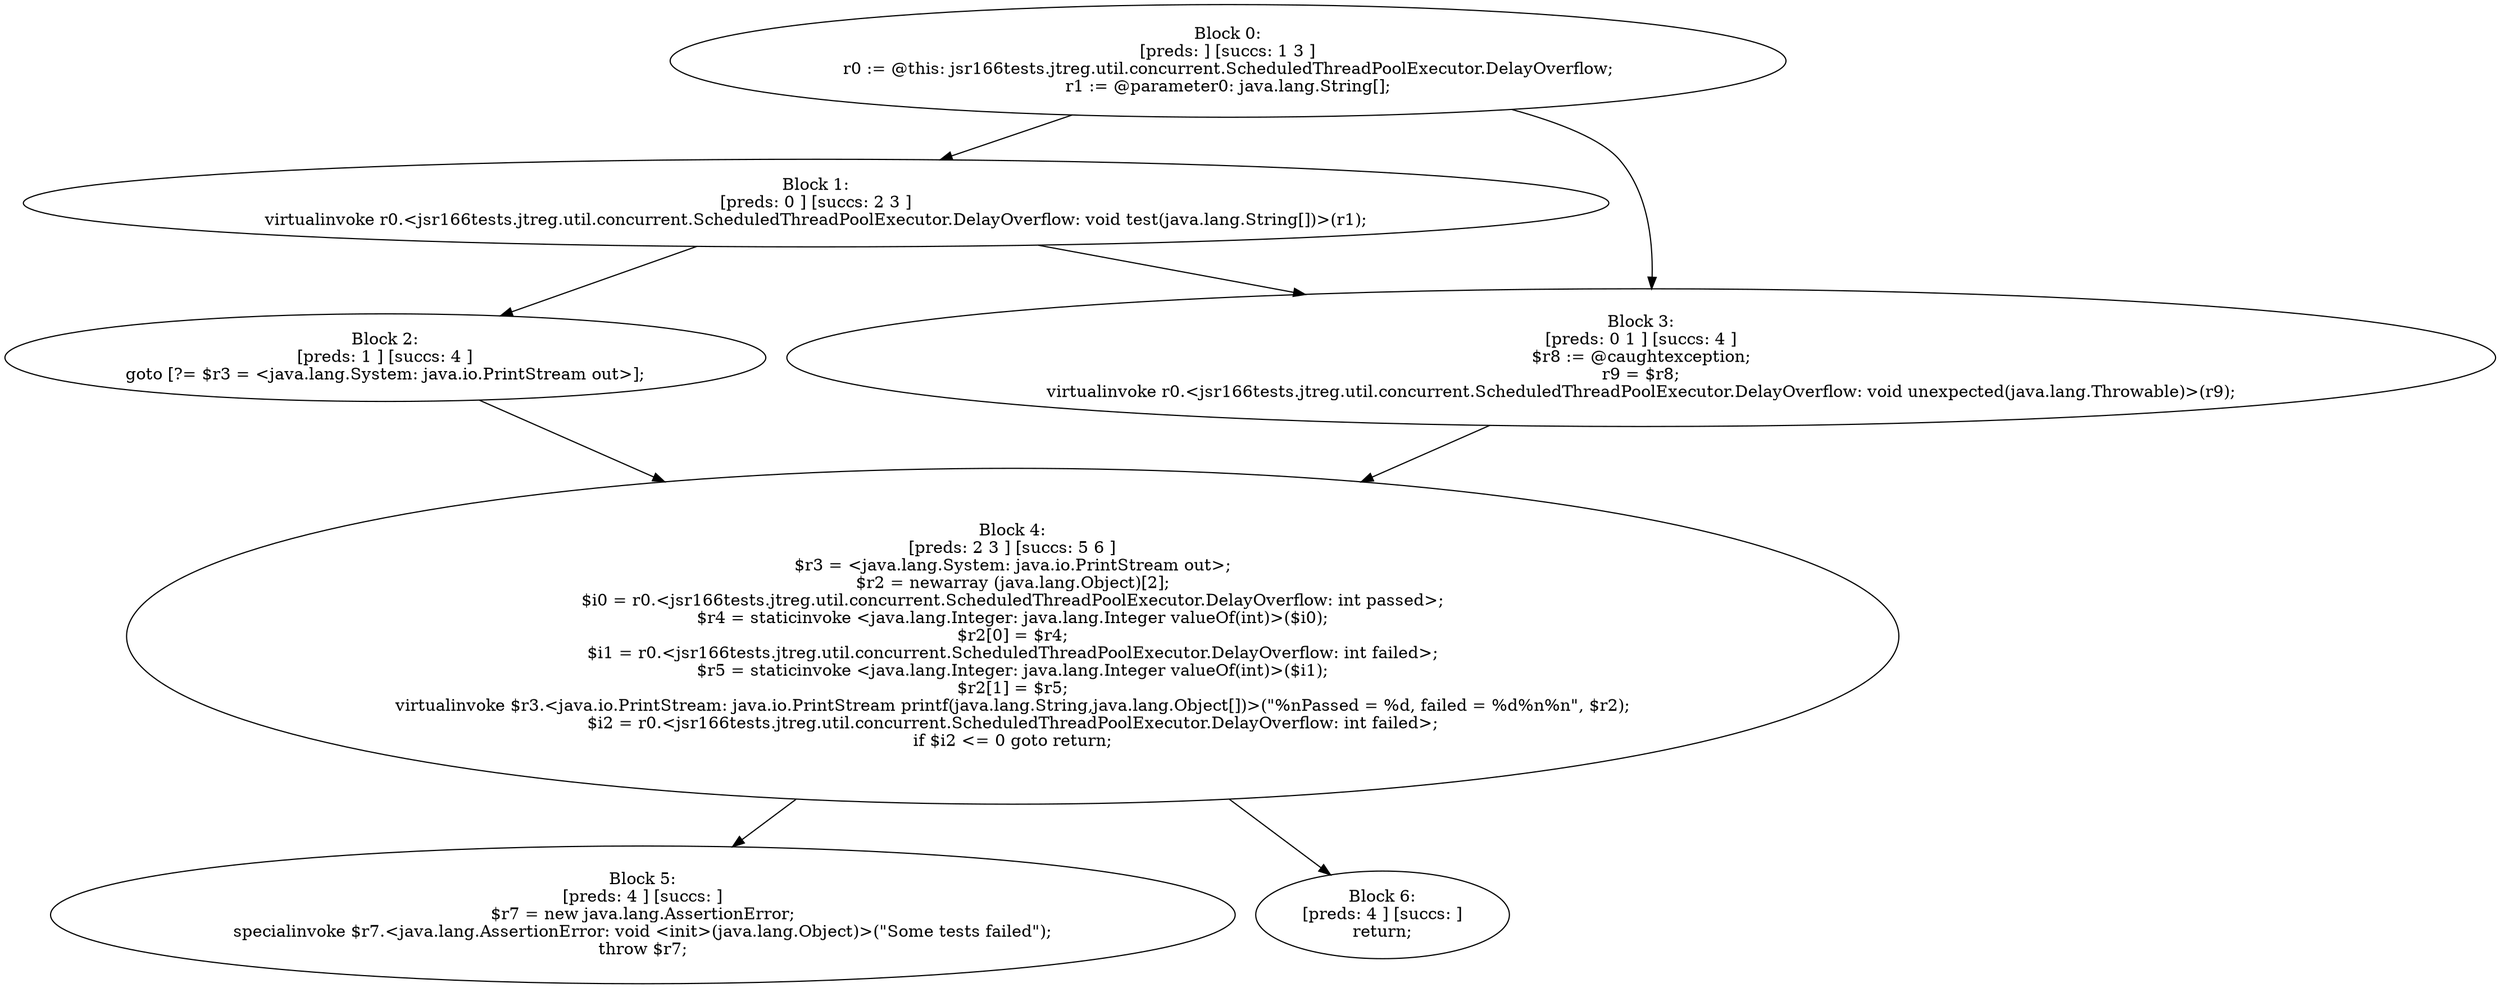 digraph "unitGraph" {
    "Block 0:
[preds: ] [succs: 1 3 ]
r0 := @this: jsr166tests.jtreg.util.concurrent.ScheduledThreadPoolExecutor.DelayOverflow;
r1 := @parameter0: java.lang.String[];
"
    "Block 1:
[preds: 0 ] [succs: 2 3 ]
virtualinvoke r0.<jsr166tests.jtreg.util.concurrent.ScheduledThreadPoolExecutor.DelayOverflow: void test(java.lang.String[])>(r1);
"
    "Block 2:
[preds: 1 ] [succs: 4 ]
goto [?= $r3 = <java.lang.System: java.io.PrintStream out>];
"
    "Block 3:
[preds: 0 1 ] [succs: 4 ]
$r8 := @caughtexception;
r9 = $r8;
virtualinvoke r0.<jsr166tests.jtreg.util.concurrent.ScheduledThreadPoolExecutor.DelayOverflow: void unexpected(java.lang.Throwable)>(r9);
"
    "Block 4:
[preds: 2 3 ] [succs: 5 6 ]
$r3 = <java.lang.System: java.io.PrintStream out>;
$r2 = newarray (java.lang.Object)[2];
$i0 = r0.<jsr166tests.jtreg.util.concurrent.ScheduledThreadPoolExecutor.DelayOverflow: int passed>;
$r4 = staticinvoke <java.lang.Integer: java.lang.Integer valueOf(int)>($i0);
$r2[0] = $r4;
$i1 = r0.<jsr166tests.jtreg.util.concurrent.ScheduledThreadPoolExecutor.DelayOverflow: int failed>;
$r5 = staticinvoke <java.lang.Integer: java.lang.Integer valueOf(int)>($i1);
$r2[1] = $r5;
virtualinvoke $r3.<java.io.PrintStream: java.io.PrintStream printf(java.lang.String,java.lang.Object[])>(\"%nPassed = %d, failed = %d%n%n\", $r2);
$i2 = r0.<jsr166tests.jtreg.util.concurrent.ScheduledThreadPoolExecutor.DelayOverflow: int failed>;
if $i2 <= 0 goto return;
"
    "Block 5:
[preds: 4 ] [succs: ]
$r7 = new java.lang.AssertionError;
specialinvoke $r7.<java.lang.AssertionError: void <init>(java.lang.Object)>(\"Some tests failed\");
throw $r7;
"
    "Block 6:
[preds: 4 ] [succs: ]
return;
"
    "Block 0:
[preds: ] [succs: 1 3 ]
r0 := @this: jsr166tests.jtreg.util.concurrent.ScheduledThreadPoolExecutor.DelayOverflow;
r1 := @parameter0: java.lang.String[];
"->"Block 1:
[preds: 0 ] [succs: 2 3 ]
virtualinvoke r0.<jsr166tests.jtreg.util.concurrent.ScheduledThreadPoolExecutor.DelayOverflow: void test(java.lang.String[])>(r1);
";
    "Block 0:
[preds: ] [succs: 1 3 ]
r0 := @this: jsr166tests.jtreg.util.concurrent.ScheduledThreadPoolExecutor.DelayOverflow;
r1 := @parameter0: java.lang.String[];
"->"Block 3:
[preds: 0 1 ] [succs: 4 ]
$r8 := @caughtexception;
r9 = $r8;
virtualinvoke r0.<jsr166tests.jtreg.util.concurrent.ScheduledThreadPoolExecutor.DelayOverflow: void unexpected(java.lang.Throwable)>(r9);
";
    "Block 1:
[preds: 0 ] [succs: 2 3 ]
virtualinvoke r0.<jsr166tests.jtreg.util.concurrent.ScheduledThreadPoolExecutor.DelayOverflow: void test(java.lang.String[])>(r1);
"->"Block 2:
[preds: 1 ] [succs: 4 ]
goto [?= $r3 = <java.lang.System: java.io.PrintStream out>];
";
    "Block 1:
[preds: 0 ] [succs: 2 3 ]
virtualinvoke r0.<jsr166tests.jtreg.util.concurrent.ScheduledThreadPoolExecutor.DelayOverflow: void test(java.lang.String[])>(r1);
"->"Block 3:
[preds: 0 1 ] [succs: 4 ]
$r8 := @caughtexception;
r9 = $r8;
virtualinvoke r0.<jsr166tests.jtreg.util.concurrent.ScheduledThreadPoolExecutor.DelayOverflow: void unexpected(java.lang.Throwable)>(r9);
";
    "Block 2:
[preds: 1 ] [succs: 4 ]
goto [?= $r3 = <java.lang.System: java.io.PrintStream out>];
"->"Block 4:
[preds: 2 3 ] [succs: 5 6 ]
$r3 = <java.lang.System: java.io.PrintStream out>;
$r2 = newarray (java.lang.Object)[2];
$i0 = r0.<jsr166tests.jtreg.util.concurrent.ScheduledThreadPoolExecutor.DelayOverflow: int passed>;
$r4 = staticinvoke <java.lang.Integer: java.lang.Integer valueOf(int)>($i0);
$r2[0] = $r4;
$i1 = r0.<jsr166tests.jtreg.util.concurrent.ScheduledThreadPoolExecutor.DelayOverflow: int failed>;
$r5 = staticinvoke <java.lang.Integer: java.lang.Integer valueOf(int)>($i1);
$r2[1] = $r5;
virtualinvoke $r3.<java.io.PrintStream: java.io.PrintStream printf(java.lang.String,java.lang.Object[])>(\"%nPassed = %d, failed = %d%n%n\", $r2);
$i2 = r0.<jsr166tests.jtreg.util.concurrent.ScheduledThreadPoolExecutor.DelayOverflow: int failed>;
if $i2 <= 0 goto return;
";
    "Block 3:
[preds: 0 1 ] [succs: 4 ]
$r8 := @caughtexception;
r9 = $r8;
virtualinvoke r0.<jsr166tests.jtreg.util.concurrent.ScheduledThreadPoolExecutor.DelayOverflow: void unexpected(java.lang.Throwable)>(r9);
"->"Block 4:
[preds: 2 3 ] [succs: 5 6 ]
$r3 = <java.lang.System: java.io.PrintStream out>;
$r2 = newarray (java.lang.Object)[2];
$i0 = r0.<jsr166tests.jtreg.util.concurrent.ScheduledThreadPoolExecutor.DelayOverflow: int passed>;
$r4 = staticinvoke <java.lang.Integer: java.lang.Integer valueOf(int)>($i0);
$r2[0] = $r4;
$i1 = r0.<jsr166tests.jtreg.util.concurrent.ScheduledThreadPoolExecutor.DelayOverflow: int failed>;
$r5 = staticinvoke <java.lang.Integer: java.lang.Integer valueOf(int)>($i1);
$r2[1] = $r5;
virtualinvoke $r3.<java.io.PrintStream: java.io.PrintStream printf(java.lang.String,java.lang.Object[])>(\"%nPassed = %d, failed = %d%n%n\", $r2);
$i2 = r0.<jsr166tests.jtreg.util.concurrent.ScheduledThreadPoolExecutor.DelayOverflow: int failed>;
if $i2 <= 0 goto return;
";
    "Block 4:
[preds: 2 3 ] [succs: 5 6 ]
$r3 = <java.lang.System: java.io.PrintStream out>;
$r2 = newarray (java.lang.Object)[2];
$i0 = r0.<jsr166tests.jtreg.util.concurrent.ScheduledThreadPoolExecutor.DelayOverflow: int passed>;
$r4 = staticinvoke <java.lang.Integer: java.lang.Integer valueOf(int)>($i0);
$r2[0] = $r4;
$i1 = r0.<jsr166tests.jtreg.util.concurrent.ScheduledThreadPoolExecutor.DelayOverflow: int failed>;
$r5 = staticinvoke <java.lang.Integer: java.lang.Integer valueOf(int)>($i1);
$r2[1] = $r5;
virtualinvoke $r3.<java.io.PrintStream: java.io.PrintStream printf(java.lang.String,java.lang.Object[])>(\"%nPassed = %d, failed = %d%n%n\", $r2);
$i2 = r0.<jsr166tests.jtreg.util.concurrent.ScheduledThreadPoolExecutor.DelayOverflow: int failed>;
if $i2 <= 0 goto return;
"->"Block 5:
[preds: 4 ] [succs: ]
$r7 = new java.lang.AssertionError;
specialinvoke $r7.<java.lang.AssertionError: void <init>(java.lang.Object)>(\"Some tests failed\");
throw $r7;
";
    "Block 4:
[preds: 2 3 ] [succs: 5 6 ]
$r3 = <java.lang.System: java.io.PrintStream out>;
$r2 = newarray (java.lang.Object)[2];
$i0 = r0.<jsr166tests.jtreg.util.concurrent.ScheduledThreadPoolExecutor.DelayOverflow: int passed>;
$r4 = staticinvoke <java.lang.Integer: java.lang.Integer valueOf(int)>($i0);
$r2[0] = $r4;
$i1 = r0.<jsr166tests.jtreg.util.concurrent.ScheduledThreadPoolExecutor.DelayOverflow: int failed>;
$r5 = staticinvoke <java.lang.Integer: java.lang.Integer valueOf(int)>($i1);
$r2[1] = $r5;
virtualinvoke $r3.<java.io.PrintStream: java.io.PrintStream printf(java.lang.String,java.lang.Object[])>(\"%nPassed = %d, failed = %d%n%n\", $r2);
$i2 = r0.<jsr166tests.jtreg.util.concurrent.ScheduledThreadPoolExecutor.DelayOverflow: int failed>;
if $i2 <= 0 goto return;
"->"Block 6:
[preds: 4 ] [succs: ]
return;
";
}
